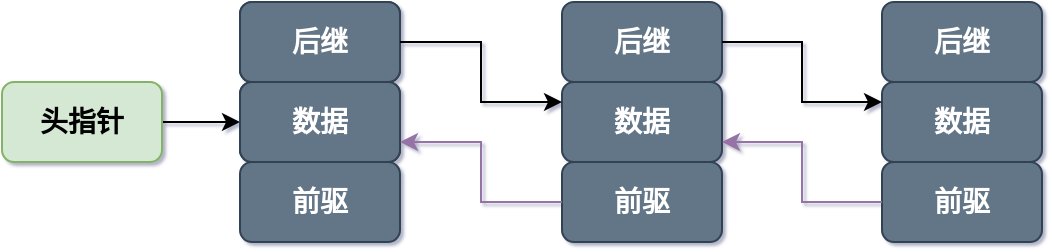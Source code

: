 <mxfile version="14.4.8" type="github">
  <diagram id="81UUoGYE5CVCkT-XAsef" name="第 1 页">
    <mxGraphModel dx="1422" dy="706" grid="0" gridSize="10" guides="1" tooltips="1" connect="1" arrows="1" fold="1" page="1" pageScale="1" pageWidth="827" pageHeight="1169" math="0" shadow="1">
      <root>
        <mxCell id="0" />
        <mxCell id="1" parent="0" />
        <mxCell id="hHvv4-Z7HdSxzIt_JKoU-45" style="edgeStyle=orthogonalEdgeStyle;rounded=0;orthogonalLoop=1;jettySize=auto;html=1;exitX=1;exitY=0.5;exitDx=0;exitDy=0;entryX=0;entryY=0.5;entryDx=0;entryDy=0;" edge="1" parent="1" source="hHvv4-Z7HdSxzIt_JKoU-2" target="hHvv4-Z7HdSxzIt_JKoU-20">
          <mxGeometry relative="1" as="geometry" />
        </mxCell>
        <mxCell id="hHvv4-Z7HdSxzIt_JKoU-2" value="&lt;font style=&quot;font-size: 14px&quot;&gt;&lt;b&gt;头指针&lt;/b&gt;&lt;/font&gt;" style="rounded=1;whiteSpace=wrap;html=1;fillColor=#d5e8d4;strokeColor=#82b366;" vertex="1" parent="1">
          <mxGeometry x="160" y="200" width="80" height="40" as="geometry" />
        </mxCell>
        <mxCell id="hHvv4-Z7HdSxzIt_JKoU-4" value="&lt;font style=&quot;font-size: 14px&quot;&gt;&lt;b&gt;前驱&lt;/b&gt;&lt;/font&gt;" style="rounded=1;whiteSpace=wrap;html=1;fillColor=#647687;strokeColor=#314354;fontColor=#ffffff;" vertex="1" parent="1">
          <mxGeometry x="279" y="160" width="80" height="40" as="geometry" />
        </mxCell>
        <mxCell id="hHvv4-Z7HdSxzIt_JKoU-5" value="&lt;font style=&quot;font-size: 14px&quot;&gt;&lt;b&gt;数据&lt;/b&gt;&lt;/font&gt;" style="rounded=1;whiteSpace=wrap;html=1;fillColor=#647687;strokeColor=#314354;fontColor=#ffffff;" vertex="1" parent="1">
          <mxGeometry x="279" y="200" width="80" height="40" as="geometry" />
        </mxCell>
        <mxCell id="hHvv4-Z7HdSxzIt_JKoU-21" value="" style="group" vertex="1" connectable="0" parent="1">
          <mxGeometry x="279" y="160" width="80" height="120" as="geometry" />
        </mxCell>
        <mxCell id="hHvv4-Z7HdSxzIt_JKoU-18" value="&lt;font style=&quot;font-size: 14px&quot;&gt;&lt;b&gt;前驱&lt;/b&gt;&lt;/font&gt;" style="rounded=1;whiteSpace=wrap;html=1;fillColor=#647687;strokeColor=#314354;fontColor=#ffffff;" vertex="1" parent="hHvv4-Z7HdSxzIt_JKoU-21">
          <mxGeometry y="80" width="80" height="40" as="geometry" />
        </mxCell>
        <mxCell id="hHvv4-Z7HdSxzIt_JKoU-19" value="&lt;font style=&quot;font-size: 14px&quot;&gt;&lt;b&gt;后继&lt;/b&gt;&lt;/font&gt;" style="rounded=1;whiteSpace=wrap;html=1;fillColor=#647687;strokeColor=#314354;fontColor=#ffffff;" vertex="1" parent="hHvv4-Z7HdSxzIt_JKoU-21">
          <mxGeometry width="80" height="40" as="geometry" />
        </mxCell>
        <mxCell id="hHvv4-Z7HdSxzIt_JKoU-20" value="&lt;font style=&quot;font-size: 14px&quot;&gt;&lt;b&gt;数据&lt;/b&gt;&lt;/font&gt;" style="rounded=1;whiteSpace=wrap;html=1;fillColor=#647687;strokeColor=#314354;fontColor=#ffffff;" vertex="1" parent="hHvv4-Z7HdSxzIt_JKoU-21">
          <mxGeometry y="40" width="80" height="40" as="geometry" />
        </mxCell>
        <mxCell id="hHvv4-Z7HdSxzIt_JKoU-22" value="" style="group" vertex="1" connectable="0" parent="1">
          <mxGeometry x="440" y="160" width="80" height="120" as="geometry" />
        </mxCell>
        <mxCell id="hHvv4-Z7HdSxzIt_JKoU-23" value="&lt;font style=&quot;font-size: 14px&quot;&gt;&lt;b&gt;前驱&lt;/b&gt;&lt;/font&gt;" style="rounded=1;whiteSpace=wrap;html=1;fillColor=#647687;strokeColor=#314354;fontColor=#ffffff;" vertex="1" parent="hHvv4-Z7HdSxzIt_JKoU-22">
          <mxGeometry y="80" width="80" height="40" as="geometry" />
        </mxCell>
        <mxCell id="hHvv4-Z7HdSxzIt_JKoU-24" value="&lt;font style=&quot;font-size: 14px&quot;&gt;&lt;b&gt;后继&lt;/b&gt;&lt;/font&gt;" style="rounded=1;whiteSpace=wrap;html=1;fillColor=#647687;strokeColor=#314354;fontColor=#ffffff;" vertex="1" parent="hHvv4-Z7HdSxzIt_JKoU-22">
          <mxGeometry width="80" height="40" as="geometry" />
        </mxCell>
        <mxCell id="hHvv4-Z7HdSxzIt_JKoU-25" value="&lt;font style=&quot;font-size: 14px&quot;&gt;&lt;b&gt;数据&lt;/b&gt;&lt;/font&gt;" style="rounded=1;whiteSpace=wrap;html=1;fillColor=#647687;strokeColor=#314354;fontColor=#ffffff;" vertex="1" parent="hHvv4-Z7HdSxzIt_JKoU-22">
          <mxGeometry y="40" width="80" height="40" as="geometry" />
        </mxCell>
        <mxCell id="hHvv4-Z7HdSxzIt_JKoU-26" value="" style="group" vertex="1" connectable="0" parent="1">
          <mxGeometry x="600" y="160" width="80" height="120" as="geometry" />
        </mxCell>
        <mxCell id="hHvv4-Z7HdSxzIt_JKoU-27" value="&lt;font style=&quot;font-size: 14px&quot;&gt;&lt;b&gt;前驱&lt;/b&gt;&lt;/font&gt;" style="rounded=1;whiteSpace=wrap;html=1;fillColor=#647687;strokeColor=#314354;fontColor=#ffffff;" vertex="1" parent="hHvv4-Z7HdSxzIt_JKoU-26">
          <mxGeometry y="80" width="80" height="40" as="geometry" />
        </mxCell>
        <mxCell id="hHvv4-Z7HdSxzIt_JKoU-28" value="&lt;font style=&quot;font-size: 14px&quot;&gt;&lt;b&gt;后继&lt;/b&gt;&lt;/font&gt;" style="rounded=1;whiteSpace=wrap;html=1;fillColor=#647687;strokeColor=#314354;fontColor=#ffffff;" vertex="1" parent="hHvv4-Z7HdSxzIt_JKoU-26">
          <mxGeometry width="80" height="40" as="geometry" />
        </mxCell>
        <mxCell id="hHvv4-Z7HdSxzIt_JKoU-29" value="&lt;font style=&quot;font-size: 14px&quot;&gt;&lt;b&gt;数据&lt;/b&gt;&lt;/font&gt;" style="rounded=1;whiteSpace=wrap;html=1;fillColor=#647687;strokeColor=#314354;fontColor=#ffffff;" vertex="1" parent="hHvv4-Z7HdSxzIt_JKoU-26">
          <mxGeometry y="40" width="80" height="40" as="geometry" />
        </mxCell>
        <mxCell id="hHvv4-Z7HdSxzIt_JKoU-41" style="edgeStyle=orthogonalEdgeStyle;rounded=0;orthogonalLoop=1;jettySize=auto;html=1;exitX=1;exitY=0.5;exitDx=0;exitDy=0;entryX=0;entryY=0.25;entryDx=0;entryDy=0;" edge="1" parent="1" source="hHvv4-Z7HdSxzIt_JKoU-19" target="hHvv4-Z7HdSxzIt_JKoU-25">
          <mxGeometry relative="1" as="geometry" />
        </mxCell>
        <mxCell id="hHvv4-Z7HdSxzIt_JKoU-42" style="edgeStyle=orthogonalEdgeStyle;rounded=0;orthogonalLoop=1;jettySize=auto;html=1;exitX=1;exitY=0.5;exitDx=0;exitDy=0;entryX=0;entryY=0.25;entryDx=0;entryDy=0;" edge="1" parent="1" source="hHvv4-Z7HdSxzIt_JKoU-24" target="hHvv4-Z7HdSxzIt_JKoU-29">
          <mxGeometry relative="1" as="geometry" />
        </mxCell>
        <mxCell id="hHvv4-Z7HdSxzIt_JKoU-43" style="edgeStyle=orthogonalEdgeStyle;rounded=0;orthogonalLoop=1;jettySize=auto;html=1;exitX=0;exitY=0.5;exitDx=0;exitDy=0;entryX=1;entryY=0.75;entryDx=0;entryDy=0;fillColor=#e1d5e7;strokeColor=#9673a6;" edge="1" parent="1" source="hHvv4-Z7HdSxzIt_JKoU-27" target="hHvv4-Z7HdSxzIt_JKoU-25">
          <mxGeometry relative="1" as="geometry" />
        </mxCell>
        <mxCell id="hHvv4-Z7HdSxzIt_JKoU-44" style="edgeStyle=orthogonalEdgeStyle;rounded=0;orthogonalLoop=1;jettySize=auto;html=1;exitX=0;exitY=0.5;exitDx=0;exitDy=0;entryX=1;entryY=0.75;entryDx=0;entryDy=0;fillColor=#e1d5e7;strokeColor=#9673a6;" edge="1" parent="1" source="hHvv4-Z7HdSxzIt_JKoU-23" target="hHvv4-Z7HdSxzIt_JKoU-20">
          <mxGeometry relative="1" as="geometry" />
        </mxCell>
      </root>
    </mxGraphModel>
  </diagram>
</mxfile>

